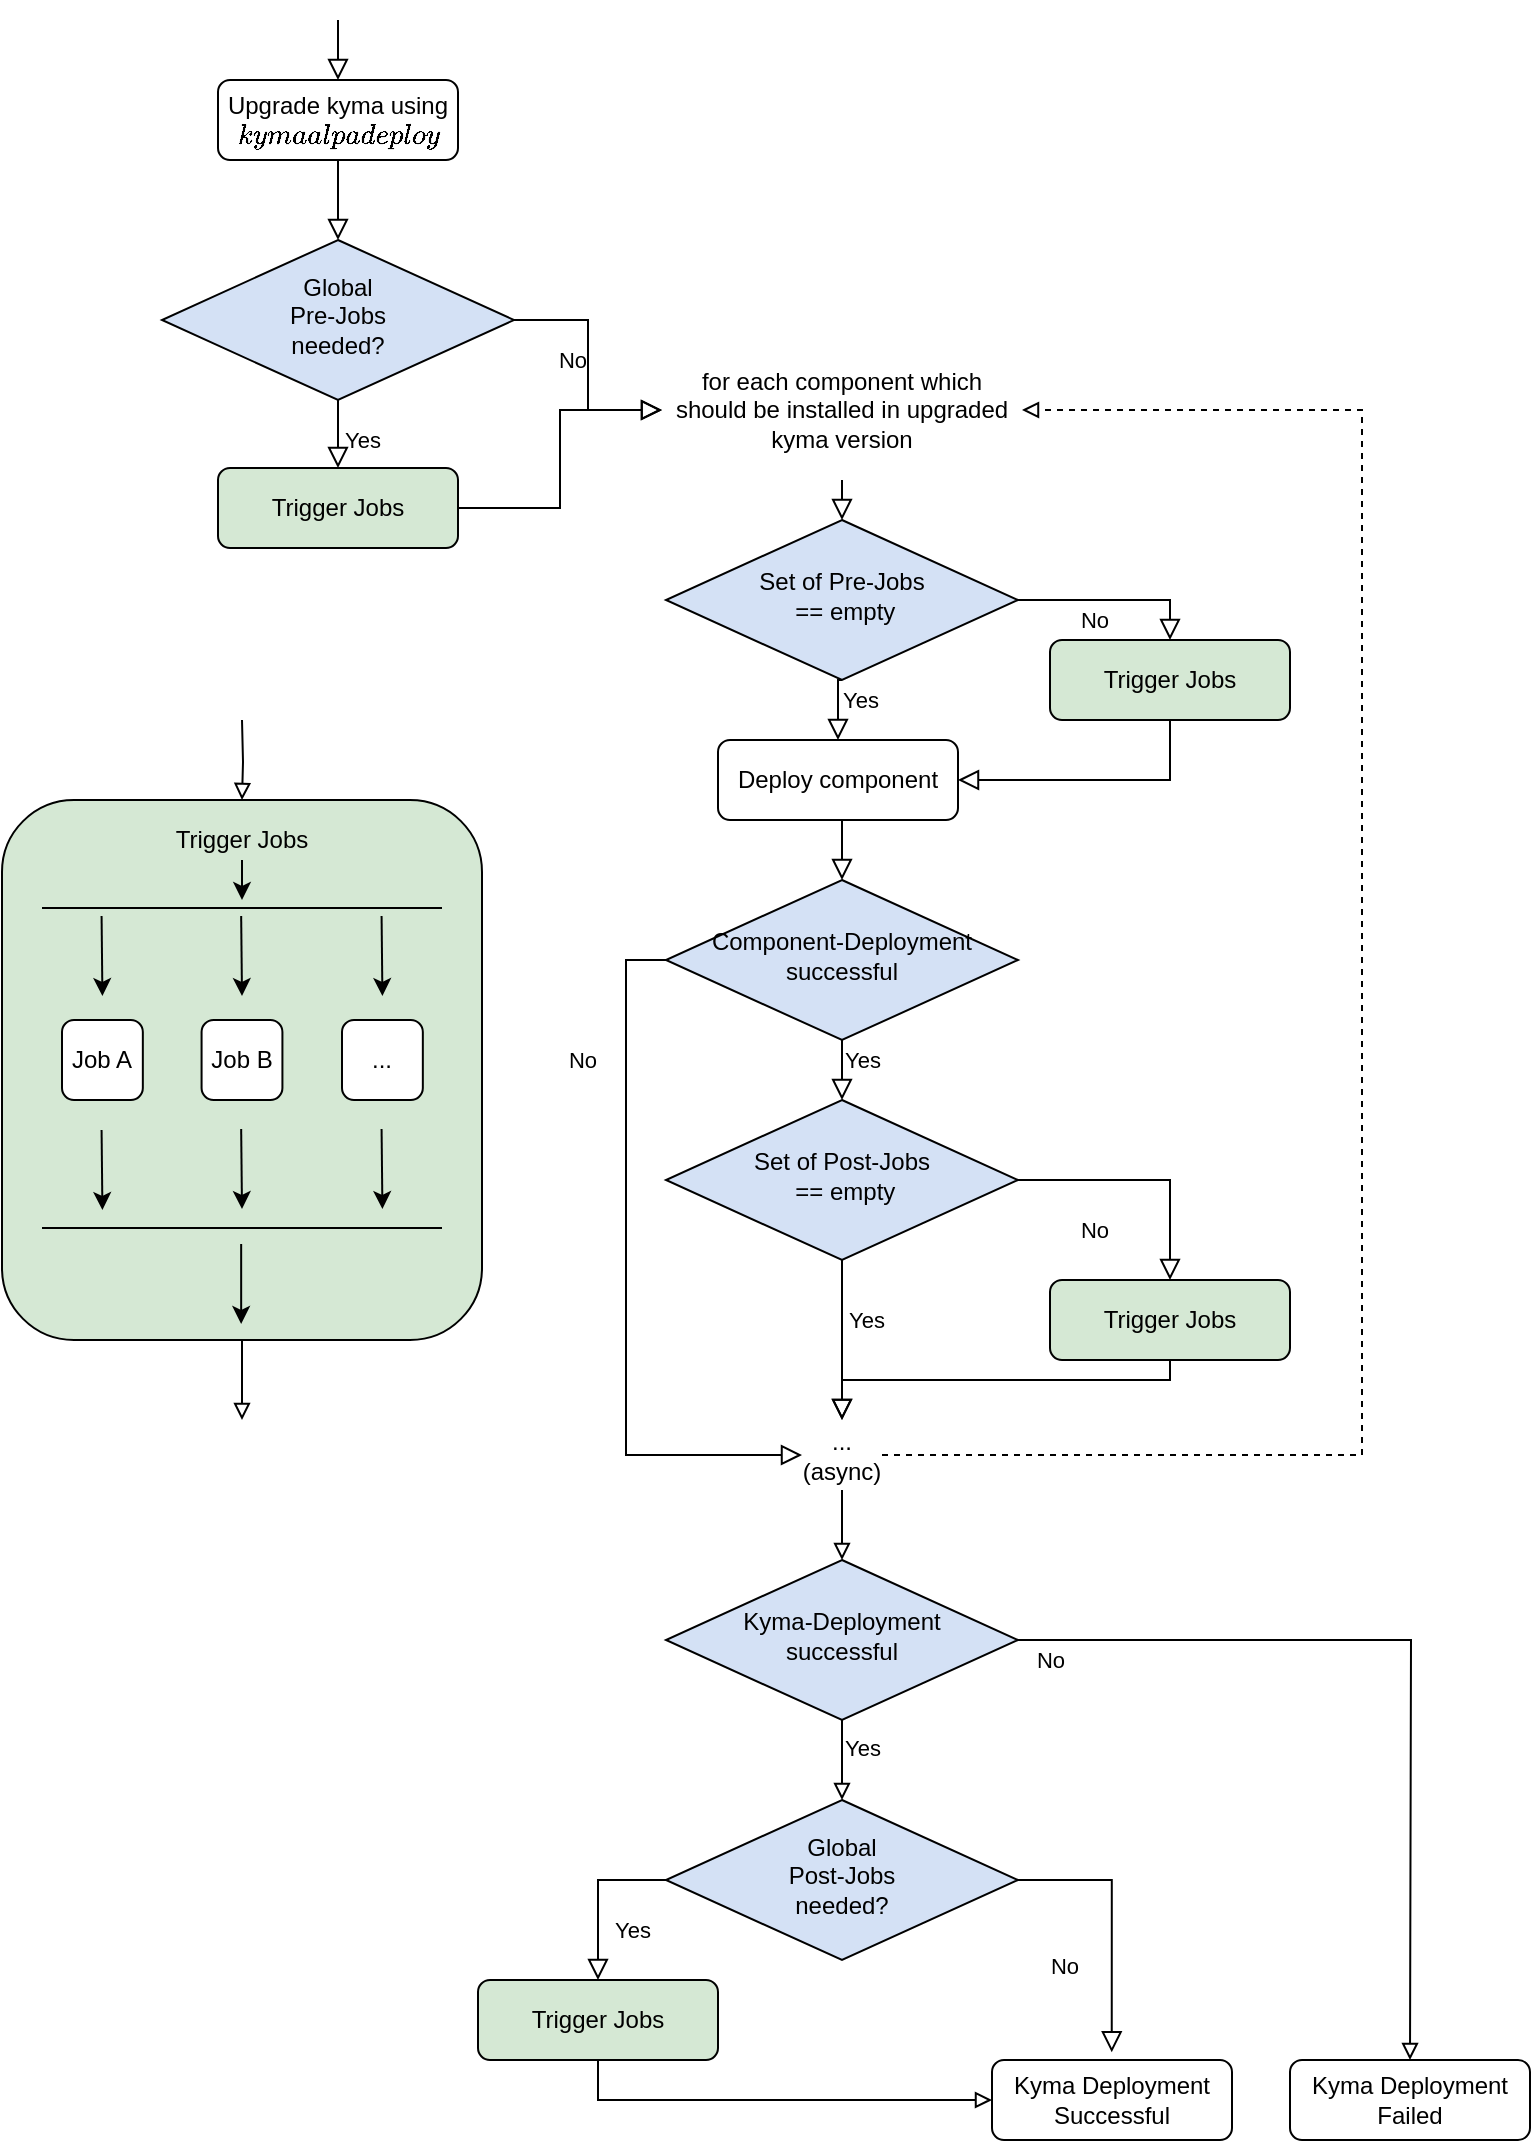<mxfile version="14.6.13" type="device"><diagram id="C5RBs43oDa-KdzZeNtuy" name="Page-1"><mxGraphModel dx="1722" dy="710" grid="1" gridSize="10" guides="1" tooltips="1" connect="1" arrows="1" fold="1" page="1" pageScale="1" pageWidth="827" pageHeight="1169" math="0" shadow="0"><root><mxCell id="WIyWlLk6GJQsqaUBKTNV-0"/><mxCell id="WIyWlLk6GJQsqaUBKTNV-1" parent="WIyWlLk6GJQsqaUBKTNV-0"/><mxCell id="WIyWlLk6GJQsqaUBKTNV-3" value="Upgrade kyma using `kyma alpa deploy`" style="rounded=1;whiteSpace=wrap;html=1;fontSize=12;glass=0;strokeWidth=1;shadow=0;" parent="WIyWlLk6GJQsqaUBKTNV-1" vertex="1"><mxGeometry x="148" y="60" width="120" height="40" as="geometry"/></mxCell><mxCell id="WIyWlLk6GJQsqaUBKTNV-6" value="Global&lt;br&gt;Pre-Jobs&lt;br&gt;needed?" style="rhombus;whiteSpace=wrap;html=1;shadow=0;fontFamily=Helvetica;fontSize=12;align=center;strokeWidth=1;spacing=6;spacingTop=-4;fillColor=#D4E1F5;" parent="WIyWlLk6GJQsqaUBKTNV-1" vertex="1"><mxGeometry x="120" y="140" width="176" height="80" as="geometry"/></mxCell><mxCell id="WIyWlLk6GJQsqaUBKTNV-2" value="" style="rounded=0;html=1;jettySize=auto;orthogonalLoop=1;fontSize=11;endArrow=block;endFill=0;endSize=8;strokeWidth=1;shadow=0;labelBackgroundColor=none;edgeStyle=orthogonalEdgeStyle;" parent="WIyWlLk6GJQsqaUBKTNV-1" source="WIyWlLk6GJQsqaUBKTNV-3" target="WIyWlLk6GJQsqaUBKTNV-6" edge="1"><mxGeometry x="120" y="60" as="geometry"/></mxCell><mxCell id="KQB9e1stUlJT7Sg64xMx-6" value="Trigger Jobs" style="rounded=1;whiteSpace=wrap;html=1;fontSize=12;glass=0;strokeWidth=1;shadow=0;fillColor=#D5E8D4;" parent="WIyWlLk6GJQsqaUBKTNV-1" vertex="1"><mxGeometry x="148" y="254" width="120" height="40" as="geometry"/></mxCell><mxCell id="WIyWlLk6GJQsqaUBKTNV-5" value="No" style="edgeStyle=orthogonalEdgeStyle;rounded=0;html=1;jettySize=auto;orthogonalLoop=1;fontSize=11;endArrow=block;endFill=0;endSize=8;strokeWidth=1;shadow=0;labelBackgroundColor=none;entryX=0;entryY=0.5;entryDx=0;entryDy=0;" parent="WIyWlLk6GJQsqaUBKTNV-1" source="WIyWlLk6GJQsqaUBKTNV-6" target="KQB9e1stUlJT7Sg64xMx-7" edge="1"><mxGeometry y="40" as="geometry"><mxPoint x="-8" y="-3" as="offset"/><mxPoint x="360" y="135.059" as="targetPoint"/></mxGeometry></mxCell><mxCell id="KQB9e1stUlJT7Sg64xMx-9" value="" style="rounded=0;html=1;jettySize=auto;orthogonalLoop=1;fontSize=11;endArrow=block;endFill=0;endSize=8;strokeWidth=1;shadow=0;labelBackgroundColor=none;edgeStyle=orthogonalEdgeStyle;exitX=1;exitY=0.5;exitDx=0;exitDy=0;entryX=0;entryY=0.5;entryDx=0;entryDy=0;" parent="WIyWlLk6GJQsqaUBKTNV-1" source="KQB9e1stUlJT7Sg64xMx-6" target="KQB9e1stUlJT7Sg64xMx-7" edge="1"><mxGeometry x="120" y="60" as="geometry"><mxPoint x="538" y="110" as="sourcePoint"/><mxPoint x="538" y="150" as="targetPoint"/></mxGeometry></mxCell><mxCell id="KQB9e1stUlJT7Sg64xMx-7" value="for each component which should be installed in upgraded kyma version" style="text;html=1;strokeColor=none;fillColor=none;align=center;verticalAlign=middle;whiteSpace=wrap;rounded=0;" parent="WIyWlLk6GJQsqaUBKTNV-1" vertex="1"><mxGeometry x="370" y="190" width="180" height="70" as="geometry"/></mxCell><mxCell id="KQB9e1stUlJT7Sg64xMx-10" value="Set of Pre-Jobs&lt;br&gt;&amp;nbsp;== empty" style="rhombus;whiteSpace=wrap;html=1;shadow=0;fontFamily=Helvetica;fontSize=12;align=center;strokeWidth=1;spacing=6;spacingTop=-4;fillColor=#D4E1F5;" parent="WIyWlLk6GJQsqaUBKTNV-1" vertex="1"><mxGeometry x="372" y="280" width="176" height="80" as="geometry"/></mxCell><mxCell id="KQB9e1stUlJT7Sg64xMx-11" value="Trigger Jobs" style="rounded=1;whiteSpace=wrap;html=1;fontSize=12;glass=0;strokeWidth=1;shadow=0;fillColor=#D5E8D4;" parent="WIyWlLk6GJQsqaUBKTNV-1" vertex="1"><mxGeometry x="564" y="340" width="120" height="40" as="geometry"/></mxCell><mxCell id="KQB9e1stUlJT7Sg64xMx-12" value="Yes" style="rounded=0;html=1;jettySize=auto;orthogonalLoop=1;fontSize=11;endArrow=block;endFill=0;endSize=8;strokeWidth=1;shadow=0;labelBackgroundColor=none;edgeStyle=orthogonalEdgeStyle;exitX=0.5;exitY=1;exitDx=0;exitDy=0;entryX=0.5;entryY=0;entryDx=0;entryDy=0;" parent="WIyWlLk6GJQsqaUBKTNV-1" source="KQB9e1stUlJT7Sg64xMx-10" target="KQB9e1stUlJT7Sg64xMx-16" edge="1"><mxGeometry x="30" y="75" as="geometry"><mxPoint x="10" y="-5" as="offset"/><mxPoint x="382" y="90" as="sourcePoint"/><mxPoint x="460" y="440" as="targetPoint"/></mxGeometry></mxCell><mxCell id="KQB9e1stUlJT7Sg64xMx-13" value="No" style="rounded=0;html=1;jettySize=auto;orthogonalLoop=1;fontSize=11;endArrow=block;endFill=0;endSize=8;strokeWidth=1;shadow=0;labelBackgroundColor=none;edgeStyle=orthogonalEdgeStyle;exitX=1;exitY=0.5;exitDx=0;exitDy=0;entryX=0.5;entryY=0;entryDx=0;entryDy=0;" parent="WIyWlLk6GJQsqaUBKTNV-1" source="KQB9e1stUlJT7Sg64xMx-10" target="KQB9e1stUlJT7Sg64xMx-11" edge="1"><mxGeometry x="424" y="115" as="geometry"><mxPoint as="offset"/><mxPoint x="470" y="390" as="sourcePoint"/><mxPoint x="626" y="390" as="targetPoint"/></mxGeometry></mxCell><mxCell id="KQB9e1stUlJT7Sg64xMx-14" value="" style="rounded=0;html=1;jettySize=auto;orthogonalLoop=1;fontSize=11;endArrow=block;endFill=0;endSize=8;strokeWidth=1;shadow=0;labelBackgroundColor=none;edgeStyle=orthogonalEdgeStyle;exitX=0.5;exitY=1;exitDx=0;exitDy=0;entryX=0.5;entryY=0;entryDx=0;entryDy=0;" parent="WIyWlLk6GJQsqaUBKTNV-1" source="KQB9e1stUlJT7Sg64xMx-7" target="KQB9e1stUlJT7Sg64xMx-10" edge="1"><mxGeometry x="424" y="80" as="geometry"><mxPoint x="460" y="255" as="sourcePoint"/><mxPoint x="460" y="275" as="targetPoint"/></mxGeometry></mxCell><mxCell id="KQB9e1stUlJT7Sg64xMx-16" value="Deploy component" style="rounded=1;whiteSpace=wrap;html=1;fontSize=12;glass=0;strokeWidth=1;shadow=0;" parent="WIyWlLk6GJQsqaUBKTNV-1" vertex="1"><mxGeometry x="398" y="390" width="120" height="40" as="geometry"/></mxCell><mxCell id="KQB9e1stUlJT7Sg64xMx-19" value="Set of Post-Jobs&lt;br&gt;&amp;nbsp;== empty" style="rhombus;whiteSpace=wrap;html=1;shadow=0;fontFamily=Helvetica;fontSize=12;align=center;strokeWidth=1;spacing=6;spacingTop=-4;fillColor=#D4E1F5;" parent="WIyWlLk6GJQsqaUBKTNV-1" vertex="1"><mxGeometry x="372" y="570" width="176" height="80" as="geometry"/></mxCell><mxCell id="KQB9e1stUlJT7Sg64xMx-20" value="Trigger Jobs" style="rounded=1;whiteSpace=wrap;html=1;fontSize=12;glass=0;strokeWidth=1;shadow=0;fillColor=#D5E8D4;" parent="WIyWlLk6GJQsqaUBKTNV-1" vertex="1"><mxGeometry x="564" y="660" width="120" height="40" as="geometry"/></mxCell><mxCell id="KQB9e1stUlJT7Sg64xMx-22" value="No" style="rounded=0;html=1;jettySize=auto;orthogonalLoop=1;fontSize=11;endArrow=block;endFill=0;endSize=8;strokeWidth=1;shadow=0;labelBackgroundColor=none;edgeStyle=orthogonalEdgeStyle;exitX=1;exitY=0.5;exitDx=0;exitDy=0;entryX=0.5;entryY=0;entryDx=0;entryDy=0;" parent="WIyWlLk6GJQsqaUBKTNV-1" source="KQB9e1stUlJT7Sg64xMx-19" target="KQB9e1stUlJT7Sg64xMx-20" edge="1"><mxGeometry x="424" y="165" as="geometry"><mxPoint as="offset"/><mxPoint x="294" y="610" as="sourcePoint"/><mxPoint x="450" y="610" as="targetPoint"/></mxGeometry></mxCell><mxCell id="KQB9e1stUlJT7Sg64xMx-24" value="" style="rounded=0;html=1;jettySize=auto;orthogonalLoop=1;fontSize=11;endArrow=block;endFill=0;endSize=8;strokeWidth=1;shadow=0;labelBackgroundColor=none;edgeStyle=orthogonalEdgeStyle;exitX=0.5;exitY=1;exitDx=0;exitDy=0;entryX=0.5;entryY=0;entryDx=0;entryDy=0;" parent="WIyWlLk6GJQsqaUBKTNV-1" source="KQB9e1stUlJT7Sg64xMx-16" target="-xRcCApBJ9LUJsUvg6u1-0" edge="1"><mxGeometry x="424" y="115" as="geometry"><mxPoint as="offset"/><mxPoint x="470" y="410" as="sourcePoint"/><mxPoint x="470" y="450" as="targetPoint"/></mxGeometry></mxCell><mxCell id="KQB9e1stUlJT7Sg64xMx-21" value="Yes" style="rounded=0;html=1;jettySize=auto;orthogonalLoop=1;fontSize=11;endArrow=block;endFill=0;endSize=8;strokeWidth=1;shadow=0;labelBackgroundColor=none;edgeStyle=orthogonalEdgeStyle;exitX=0.5;exitY=1;exitDx=0;exitDy=0;entryX=0.5;entryY=0;entryDx=0;entryDy=0;" parent="WIyWlLk6GJQsqaUBKTNV-1" source="KQB9e1stUlJT7Sg64xMx-19" target="KQB9e1stUlJT7Sg64xMx-27" edge="1"><mxGeometry x="30" y="125" as="geometry"><mxPoint x="12" y="-10" as="offset"/><mxPoint x="206" y="310" as="sourcePoint"/><mxPoint x="458" y="670" as="targetPoint"/></mxGeometry></mxCell><mxCell id="KQB9e1stUlJT7Sg64xMx-26" value="" style="rounded=0;html=1;jettySize=auto;orthogonalLoop=1;fontSize=11;endArrow=block;endFill=0;endSize=8;strokeWidth=1;shadow=0;labelBackgroundColor=none;edgeStyle=orthogonalEdgeStyle;entryX=1;entryY=0.5;entryDx=0;entryDy=0;exitX=0.5;exitY=1;exitDx=0;exitDy=0;" parent="WIyWlLk6GJQsqaUBKTNV-1" source="KQB9e1stUlJT7Sg64xMx-11" target="KQB9e1stUlJT7Sg64xMx-16" edge="1"><mxGeometry x="424" y="115" as="geometry"><mxPoint x="634" y="630" as="sourcePoint"/><mxPoint x="468" y="670" as="targetPoint"/></mxGeometry></mxCell><mxCell id="-xRcCApBJ9LUJsUvg6u1-11" style="edgeStyle=orthogonalEdgeStyle;rounded=0;orthogonalLoop=1;jettySize=auto;html=1;exitX=1;exitY=0.5;exitDx=0;exitDy=0;entryX=1;entryY=0.5;entryDx=0;entryDy=0;endArrow=block;endFill=0;dashed=1;" edge="1" parent="WIyWlLk6GJQsqaUBKTNV-1" source="KQB9e1stUlJT7Sg64xMx-27" target="KQB9e1stUlJT7Sg64xMx-7"><mxGeometry relative="1" as="geometry"><Array as="points"><mxPoint x="720" y="748"/><mxPoint x="720" y="225"/></Array></mxGeometry></mxCell><mxCell id="-xRcCApBJ9LUJsUvg6u1-13" style="edgeStyle=orthogonalEdgeStyle;rounded=0;orthogonalLoop=1;jettySize=auto;html=1;exitX=0.5;exitY=1;exitDx=0;exitDy=0;endArrow=block;endFill=0;" edge="1" parent="WIyWlLk6GJQsqaUBKTNV-1" source="KQB9e1stUlJT7Sg64xMx-27" target="-xRcCApBJ9LUJsUvg6u1-12"><mxGeometry relative="1" as="geometry"/></mxCell><mxCell id="KQB9e1stUlJT7Sg64xMx-27" value="...&lt;br&gt;(async)" style="text;html=1;strokeColor=none;fillColor=none;align=center;verticalAlign=middle;whiteSpace=wrap;rounded=0;" parent="WIyWlLk6GJQsqaUBKTNV-1" vertex="1"><mxGeometry x="440" y="730" width="40" height="35" as="geometry"/></mxCell><mxCell id="KQB9e1stUlJT7Sg64xMx-0" value="Global&lt;br&gt;Post-Jobs&lt;br&gt;needed?" style="rhombus;whiteSpace=wrap;html=1;shadow=0;fontFamily=Helvetica;fontSize=12;align=center;strokeWidth=1;spacing=6;spacingTop=-4;fillColor=#D4E1F5;" parent="WIyWlLk6GJQsqaUBKTNV-1" vertex="1"><mxGeometry x="372" y="920" width="176" height="80" as="geometry"/></mxCell><mxCell id="-xRcCApBJ9LUJsUvg6u1-16" style="edgeStyle=orthogonalEdgeStyle;rounded=0;orthogonalLoop=1;jettySize=auto;html=1;exitX=0.5;exitY=1;exitDx=0;exitDy=0;entryX=0;entryY=0.5;entryDx=0;entryDy=0;endArrow=block;endFill=0;" edge="1" parent="WIyWlLk6GJQsqaUBKTNV-1" source="KQB9e1stUlJT7Sg64xMx-1" target="KQB9e1stUlJT7Sg64xMx-3"><mxGeometry relative="1" as="geometry"/></mxCell><mxCell id="KQB9e1stUlJT7Sg64xMx-1" value="Trigger Jobs" style="rounded=1;whiteSpace=wrap;html=1;fontSize=12;glass=0;strokeWidth=1;shadow=0;fillColor=#D5E8D4;" parent="WIyWlLk6GJQsqaUBKTNV-1" vertex="1"><mxGeometry x="278" y="1010" width="120" height="40" as="geometry"/></mxCell><mxCell id="KQB9e1stUlJT7Sg64xMx-2" value="Yes" style="rounded=0;html=1;jettySize=auto;orthogonalLoop=1;fontSize=11;endArrow=block;endFill=0;endSize=8;strokeWidth=1;shadow=0;labelBackgroundColor=none;edgeStyle=orthogonalEdgeStyle;exitX=0;exitY=0.5;exitDx=0;exitDy=0;entryX=0.5;entryY=0;entryDx=0;entryDy=0;" parent="WIyWlLk6GJQsqaUBKTNV-1" source="KQB9e1stUlJT7Sg64xMx-0" target="KQB9e1stUlJT7Sg64xMx-1" edge="1"><mxGeometry x="394" y="320" as="geometry"><mxPoint as="offset"/><mxPoint x="255" y="760" as="sourcePoint"/><mxPoint x="255" y="820" as="targetPoint"/></mxGeometry></mxCell><mxCell id="KQB9e1stUlJT7Sg64xMx-3" value="Kyma Deployment Successful" style="rounded=1;whiteSpace=wrap;html=1;fontSize=12;glass=0;strokeWidth=1;shadow=0;" parent="WIyWlLk6GJQsqaUBKTNV-1" vertex="1"><mxGeometry x="535" y="1050" width="120" height="40" as="geometry"/></mxCell><mxCell id="KQB9e1stUlJT7Sg64xMx-34" value="Yes" style="edgeStyle=orthogonalEdgeStyle;rounded=0;html=1;jettySize=auto;orthogonalLoop=1;fontSize=11;endArrow=block;endFill=0;endSize=8;strokeWidth=1;shadow=0;labelBackgroundColor=none;entryX=0.5;entryY=0;entryDx=0;entryDy=0;exitX=0.5;exitY=1;exitDx=0;exitDy=0;" parent="WIyWlLk6GJQsqaUBKTNV-1" source="WIyWlLk6GJQsqaUBKTNV-6" target="KQB9e1stUlJT7Sg64xMx-6" edge="1"><mxGeometry y="40" as="geometry"><mxPoint x="12" y="3" as="offset"/><mxPoint x="305.937" y="190.029" as="sourcePoint"/><mxPoint x="350" y="235" as="targetPoint"/></mxGeometry></mxCell><mxCell id="KQB9e1stUlJT7Sg64xMx-36" value="No" style="rounded=0;html=1;jettySize=auto;orthogonalLoop=1;fontSize=11;endArrow=block;endFill=0;endSize=8;strokeWidth=1;shadow=0;labelBackgroundColor=none;edgeStyle=orthogonalEdgeStyle;entryX=0.499;entryY=-0.096;entryDx=0;entryDy=0;exitX=1;exitY=0.5;exitDx=0;exitDy=0;entryPerimeter=0;" parent="WIyWlLk6GJQsqaUBKTNV-1" source="KQB9e1stUlJT7Sg64xMx-0" target="KQB9e1stUlJT7Sg64xMx-3" edge="1"><mxGeometry x="434" y="330" as="geometry"><mxPoint as="offset"/><mxPoint x="550" y="900" as="sourcePoint"/><mxPoint x="634" y="795" as="targetPoint"/></mxGeometry></mxCell><mxCell id="KQB9e1stUlJT7Sg64xMx-38" value="" style="rounded=0;html=1;jettySize=auto;orthogonalLoop=1;fontSize=11;endArrow=block;endFill=0;endSize=8;strokeWidth=1;shadow=0;labelBackgroundColor=none;edgeStyle=orthogonalEdgeStyle;entryX=0.5;entryY=0;entryDx=0;entryDy=0;" parent="WIyWlLk6GJQsqaUBKTNV-1" target="WIyWlLk6GJQsqaUBKTNV-3" edge="1"><mxGeometry x="130" y="70" as="geometry"><mxPoint x="208" y="30" as="sourcePoint"/><mxPoint x="218" y="150" as="targetPoint"/></mxGeometry></mxCell><mxCell id="-xRcCApBJ9LUJsUvg6u1-0" value="Component-Deployment successful" style="rhombus;whiteSpace=wrap;html=1;shadow=0;fontFamily=Helvetica;fontSize=12;align=center;strokeWidth=1;spacing=6;spacingTop=-4;fillColor=#D4E1F5;" vertex="1" parent="WIyWlLk6GJQsqaUBKTNV-1"><mxGeometry x="372" y="460" width="176" height="80" as="geometry"/></mxCell><mxCell id="-xRcCApBJ9LUJsUvg6u1-3" value="" style="rounded=0;html=1;jettySize=auto;orthogonalLoop=1;fontSize=11;endArrow=block;endFill=0;endSize=8;strokeWidth=1;shadow=0;labelBackgroundColor=none;edgeStyle=orthogonalEdgeStyle;exitX=0.5;exitY=1;exitDx=0;exitDy=0;entryX=0.5;entryY=0;entryDx=0;entryDy=0;" edge="1" parent="WIyWlLk6GJQsqaUBKTNV-1" source="KQB9e1stUlJT7Sg64xMx-20" target="KQB9e1stUlJT7Sg64xMx-27"><mxGeometry x="434" y="175" as="geometry"><mxPoint as="offset"/><mxPoint x="558" y="620" as="sourcePoint"/><mxPoint x="634" y="670" as="targetPoint"/><Array as="points"><mxPoint x="624" y="710"/><mxPoint x="460" y="710"/></Array></mxGeometry></mxCell><mxCell id="-xRcCApBJ9LUJsUvg6u1-5" value="Yes" style="rounded=0;html=1;jettySize=auto;orthogonalLoop=1;fontSize=11;endArrow=block;endFill=0;endSize=8;strokeWidth=1;shadow=0;labelBackgroundColor=none;edgeStyle=orthogonalEdgeStyle;exitX=0.5;exitY=1;exitDx=0;exitDy=0;" edge="1" parent="WIyWlLk6GJQsqaUBKTNV-1" source="-xRcCApBJ9LUJsUvg6u1-0"><mxGeometry x="30" as="geometry"><mxPoint x="10" y="-5" as="offset"/><mxPoint x="500" y="550" as="sourcePoint"/><mxPoint x="460" y="570" as="targetPoint"/></mxGeometry></mxCell><mxCell id="-xRcCApBJ9LUJsUvg6u1-10" value="No" style="rounded=0;html=1;jettySize=auto;orthogonalLoop=1;fontSize=11;endArrow=block;endFill=0;endSize=8;strokeWidth=1;shadow=0;labelBackgroundColor=none;edgeStyle=orthogonalEdgeStyle;exitX=0;exitY=0.5;exitDx=0;exitDy=0;entryX=0;entryY=0.5;entryDx=0;entryDy=0;" edge="1" parent="WIyWlLk6GJQsqaUBKTNV-1" source="-xRcCApBJ9LUJsUvg6u1-0" target="KQB9e1stUlJT7Sg64xMx-27"><mxGeometry as="geometry"><mxPoint x="-76" y="-74" as="offset"/><mxPoint x="440" y="550" as="sourcePoint"/><mxPoint x="440" y="580" as="targetPoint"/></mxGeometry></mxCell><mxCell id="-xRcCApBJ9LUJsUvg6u1-14" style="edgeStyle=orthogonalEdgeStyle;rounded=0;orthogonalLoop=1;jettySize=auto;html=1;exitX=0.5;exitY=1;exitDx=0;exitDy=0;endArrow=block;endFill=0;" edge="1" parent="WIyWlLk6GJQsqaUBKTNV-1" source="-xRcCApBJ9LUJsUvg6u1-12" target="KQB9e1stUlJT7Sg64xMx-0"><mxGeometry relative="1" as="geometry"/></mxCell><mxCell id="-xRcCApBJ9LUJsUvg6u1-15" value="Yes" style="edgeLabel;html=1;align=center;verticalAlign=middle;resizable=0;points=[];" vertex="1" connectable="0" parent="-xRcCApBJ9LUJsUvg6u1-14"><mxGeometry x="-0.292" relative="1" as="geometry"><mxPoint x="10" as="offset"/></mxGeometry></mxCell><mxCell id="-xRcCApBJ9LUJsUvg6u1-18" style="edgeStyle=orthogonalEdgeStyle;rounded=0;orthogonalLoop=1;jettySize=auto;html=1;exitX=1;exitY=0.5;exitDx=0;exitDy=0;endArrow=block;endFill=0;" edge="1" parent="WIyWlLk6GJQsqaUBKTNV-1" source="-xRcCApBJ9LUJsUvg6u1-12"><mxGeometry relative="1" as="geometry"><mxPoint x="744" y="1050" as="targetPoint"/></mxGeometry></mxCell><mxCell id="-xRcCApBJ9LUJsUvg6u1-19" value="No" style="edgeLabel;html=1;align=center;verticalAlign=middle;resizable=0;points=[];" vertex="1" connectable="0" parent="-xRcCApBJ9LUJsUvg6u1-18"><mxGeometry x="-0.36" relative="1" as="geometry"><mxPoint x="-114" y="10" as="offset"/></mxGeometry></mxCell><mxCell id="-xRcCApBJ9LUJsUvg6u1-12" value="Kyma-Deployment&lt;br&gt;successful" style="rhombus;whiteSpace=wrap;html=1;shadow=0;fontFamily=Helvetica;fontSize=12;align=center;strokeWidth=1;spacing=6;spacingTop=-4;fillColor=#D4E1F5;" vertex="1" parent="WIyWlLk6GJQsqaUBKTNV-1"><mxGeometry x="372" y="800" width="176" height="80" as="geometry"/></mxCell><mxCell id="-xRcCApBJ9LUJsUvg6u1-17" value="Kyma Deployment Failed" style="rounded=1;whiteSpace=wrap;html=1;fontSize=12;glass=0;strokeWidth=1;shadow=0;" vertex="1" parent="WIyWlLk6GJQsqaUBKTNV-1"><mxGeometry x="684" y="1050" width="120" height="40" as="geometry"/></mxCell><mxCell id="-xRcCApBJ9LUJsUvg6u1-20" value="" style="rounded=1;whiteSpace=wrap;html=1;fillColor=#d5e8d4;" vertex="1" parent="WIyWlLk6GJQsqaUBKTNV-1"><mxGeometry x="40" y="420" width="240" height="270" as="geometry"/></mxCell><mxCell id="-xRcCApBJ9LUJsUvg6u1-22" style="edgeStyle=orthogonalEdgeStyle;rounded=0;orthogonalLoop=1;jettySize=auto;html=1;endArrow=block;endFill=0;entryX=0.5;entryY=0;entryDx=0;entryDy=0;" edge="1" parent="WIyWlLk6GJQsqaUBKTNV-1" target="-xRcCApBJ9LUJsUvg6u1-20"><mxGeometry relative="1" as="geometry"><mxPoint x="230" y="370" as="targetPoint"/><mxPoint x="160" y="380" as="sourcePoint"/></mxGeometry></mxCell><mxCell id="-xRcCApBJ9LUJsUvg6u1-23" style="edgeStyle=orthogonalEdgeStyle;rounded=0;orthogonalLoop=1;jettySize=auto;html=1;endArrow=block;endFill=0;exitX=0.5;exitY=1;exitDx=0;exitDy=0;" edge="1" parent="WIyWlLk6GJQsqaUBKTNV-1" source="-xRcCApBJ9LUJsUvg6u1-20"><mxGeometry relative="1" as="geometry"><mxPoint x="160" y="730" as="targetPoint"/><mxPoint x="170.0" y="390" as="sourcePoint"/></mxGeometry></mxCell><mxCell id="-xRcCApBJ9LUJsUvg6u1-24" value="" style="endArrow=classic;html=1;" edge="1" parent="WIyWlLk6GJQsqaUBKTNV-1"><mxGeometry width="50" height="50" relative="1" as="geometry"><mxPoint x="160" y="450" as="sourcePoint"/><mxPoint x="160" y="470" as="targetPoint"/></mxGeometry></mxCell><mxCell id="-xRcCApBJ9LUJsUvg6u1-25" value="" style="html=1;endArrow=none;endFill=0;strokeColor=none;strokeWidth=3;" edge="1" parent="WIyWlLk6GJQsqaUBKTNV-1"><mxGeometry width="100" relative="1" as="geometry"><mxPoint x="660" y="590" as="sourcePoint"/><mxPoint x="760" y="590" as="targetPoint"/></mxGeometry></mxCell><mxCell id="-xRcCApBJ9LUJsUvg6u1-26" value="" style="line;strokeWidth=1;fillColor=none;align=left;verticalAlign=middle;spacingTop=-1;spacingLeft=3;spacingRight=3;rotatable=0;labelPosition=right;points=[];portConstraint=eastwest;" vertex="1" parent="WIyWlLk6GJQsqaUBKTNV-1"><mxGeometry x="60" y="470" width="200" height="8" as="geometry"/></mxCell><mxCell id="-xRcCApBJ9LUJsUvg6u1-27" value="" style="line;strokeWidth=1;fillColor=none;align=left;verticalAlign=middle;spacingTop=-1;spacingLeft=3;spacingRight=3;rotatable=0;labelPosition=right;points=[];portConstraint=eastwest;" vertex="1" parent="WIyWlLk6GJQsqaUBKTNV-1"><mxGeometry x="60" y="630" width="200" height="8" as="geometry"/></mxCell><mxCell id="-xRcCApBJ9LUJsUvg6u1-28" value="" style="endArrow=classic;html=1;" edge="1" parent="WIyWlLk6GJQsqaUBKTNV-1"><mxGeometry width="50" height="50" relative="1" as="geometry"><mxPoint x="159.58" y="642" as="sourcePoint"/><mxPoint x="159.58" y="682" as="targetPoint"/></mxGeometry></mxCell><mxCell id="-xRcCApBJ9LUJsUvg6u1-29" value="Job A" style="rounded=1;whiteSpace=wrap;html=1;strokeColor=#000000;" vertex="1" parent="WIyWlLk6GJQsqaUBKTNV-1"><mxGeometry x="70" y="530" width="40.42" height="40" as="geometry"/></mxCell><mxCell id="-xRcCApBJ9LUJsUvg6u1-30" value="Job B" style="rounded=1;whiteSpace=wrap;html=1;strokeColor=#000000;" vertex="1" parent="WIyWlLk6GJQsqaUBKTNV-1"><mxGeometry x="139.79" y="530" width="40.42" height="40" as="geometry"/></mxCell><mxCell id="-xRcCApBJ9LUJsUvg6u1-31" value="..." style="rounded=1;whiteSpace=wrap;html=1;strokeColor=#000000;" vertex="1" parent="WIyWlLk6GJQsqaUBKTNV-1"><mxGeometry x="210" y="530" width="40.42" height="40" as="geometry"/></mxCell><mxCell id="-xRcCApBJ9LUJsUvg6u1-32" value="" style="endArrow=classic;html=1;" edge="1" parent="WIyWlLk6GJQsqaUBKTNV-1"><mxGeometry width="50" height="50" relative="1" as="geometry"><mxPoint x="89.79" y="478" as="sourcePoint"/><mxPoint x="90.21" y="518" as="targetPoint"/></mxGeometry></mxCell><mxCell id="-xRcCApBJ9LUJsUvg6u1-33" value="" style="endArrow=classic;html=1;" edge="1" parent="WIyWlLk6GJQsqaUBKTNV-1"><mxGeometry width="50" height="50" relative="1" as="geometry"><mxPoint x="159.58" y="478" as="sourcePoint"/><mxPoint x="160.0" y="518" as="targetPoint"/></mxGeometry></mxCell><mxCell id="-xRcCApBJ9LUJsUvg6u1-34" value="" style="endArrow=classic;html=1;" edge="1" parent="WIyWlLk6GJQsqaUBKTNV-1"><mxGeometry width="50" height="50" relative="1" as="geometry"><mxPoint x="229.79" y="478" as="sourcePoint"/><mxPoint x="230.21" y="518" as="targetPoint"/></mxGeometry></mxCell><mxCell id="-xRcCApBJ9LUJsUvg6u1-35" value="" style="endArrow=classic;html=1;" edge="1" parent="WIyWlLk6GJQsqaUBKTNV-1"><mxGeometry width="50" height="50" relative="1" as="geometry"><mxPoint x="89.79" y="585" as="sourcePoint"/><mxPoint x="90.21" y="625" as="targetPoint"/></mxGeometry></mxCell><mxCell id="-xRcCApBJ9LUJsUvg6u1-36" value="" style="endArrow=classic;html=1;" edge="1" parent="WIyWlLk6GJQsqaUBKTNV-1"><mxGeometry width="50" height="50" relative="1" as="geometry"><mxPoint x="159.58" y="584.5" as="sourcePoint"/><mxPoint x="160.0" y="624.5" as="targetPoint"/></mxGeometry></mxCell><mxCell id="-xRcCApBJ9LUJsUvg6u1-37" value="" style="endArrow=classic;html=1;" edge="1" parent="WIyWlLk6GJQsqaUBKTNV-1"><mxGeometry width="50" height="50" relative="1" as="geometry"><mxPoint x="229.79" y="584.5" as="sourcePoint"/><mxPoint x="230.21" y="624.5" as="targetPoint"/></mxGeometry></mxCell><mxCell id="-xRcCApBJ9LUJsUvg6u1-38" value="Trigger Jobs" style="text;html=1;strokeColor=none;fillColor=none;align=center;verticalAlign=middle;whiteSpace=wrap;rounded=0;" vertex="1" parent="WIyWlLk6GJQsqaUBKTNV-1"><mxGeometry x="110" y="430" width="100" height="20" as="geometry"/></mxCell></root></mxGraphModel></diagram></mxfile>